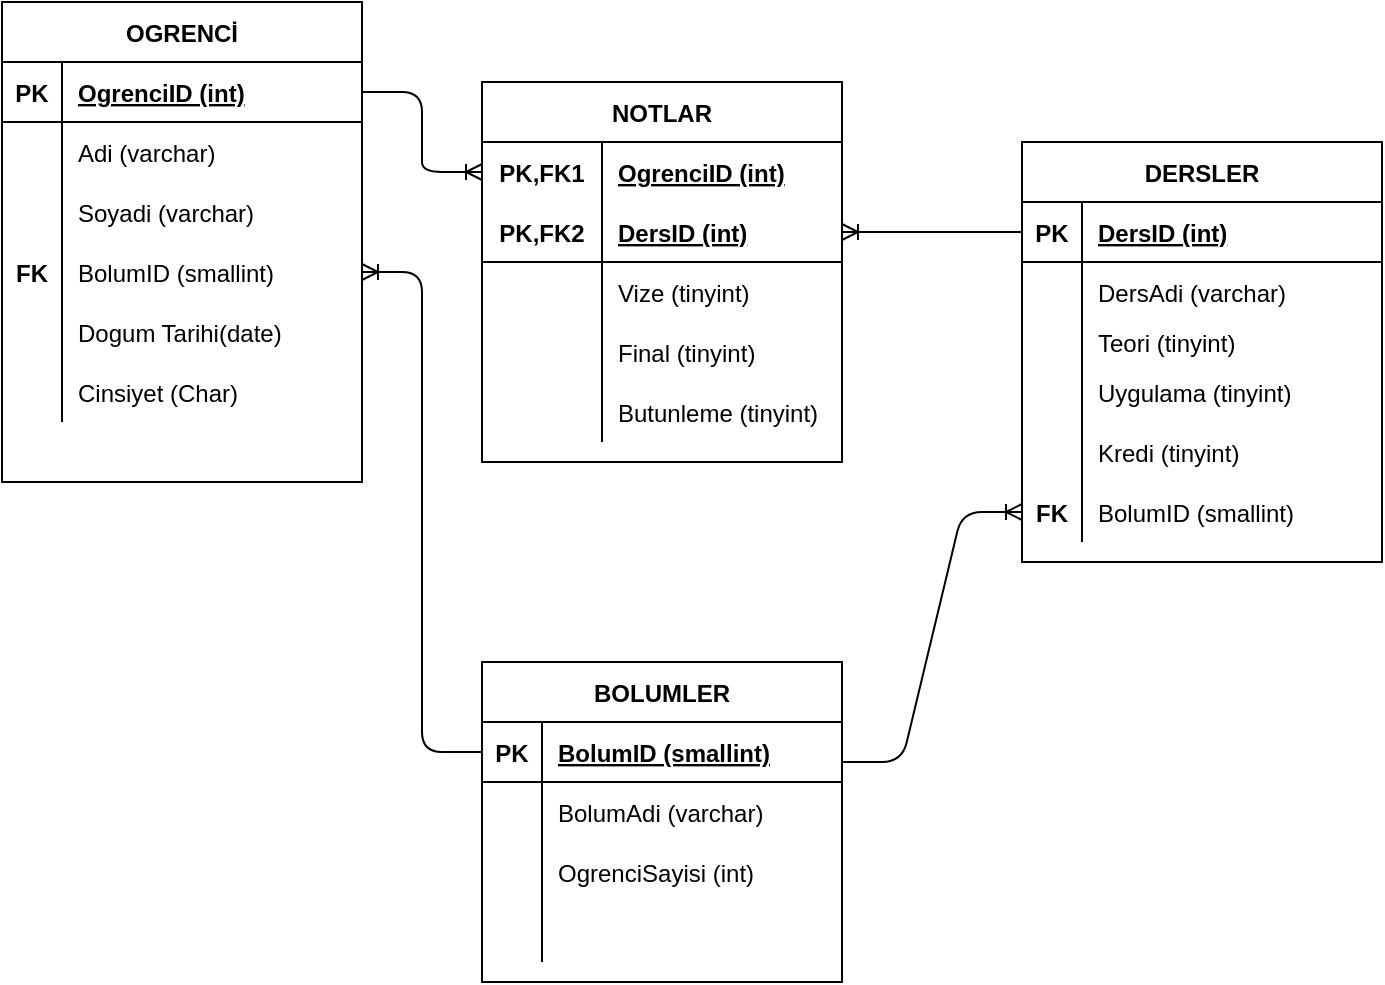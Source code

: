 <mxfile version="14.6.12" type="github">
  <diagram id="R2lEEEUBdFMjLlhIrx00" name="Page-1">
    <mxGraphModel dx="868" dy="482" grid="1" gridSize="10" guides="1" tooltips="1" connect="1" arrows="1" fold="1" page="1" pageScale="1" pageWidth="850" pageHeight="1100" math="0" shadow="0" extFonts="Permanent Marker^https://fonts.googleapis.com/css?family=Permanent+Marker">
      <root>
        <mxCell id="0" />
        <mxCell id="1" parent="0" />
        <mxCell id="D4Nxwyg57vVo66-qPh9i-23" value="OGRENCİ" style="shape=table;startSize=30;container=1;collapsible=1;childLayout=tableLayout;fixedRows=1;rowLines=0;fontStyle=1;align=center;resizeLast=1;" vertex="1" parent="1">
          <mxGeometry x="40" y="70" width="180" height="240" as="geometry" />
        </mxCell>
        <mxCell id="D4Nxwyg57vVo66-qPh9i-24" value="" style="shape=partialRectangle;collapsible=0;dropTarget=0;pointerEvents=0;fillColor=none;top=0;left=0;bottom=1;right=0;points=[[0,0.5],[1,0.5]];portConstraint=eastwest;" vertex="1" parent="D4Nxwyg57vVo66-qPh9i-23">
          <mxGeometry y="30" width="180" height="30" as="geometry" />
        </mxCell>
        <mxCell id="D4Nxwyg57vVo66-qPh9i-25" value="PK" style="shape=partialRectangle;connectable=0;fillColor=none;top=0;left=0;bottom=0;right=0;fontStyle=1;overflow=hidden;" vertex="1" parent="D4Nxwyg57vVo66-qPh9i-24">
          <mxGeometry width="30" height="30" as="geometry" />
        </mxCell>
        <mxCell id="D4Nxwyg57vVo66-qPh9i-26" value="OgrenciID (int)" style="shape=partialRectangle;connectable=0;fillColor=none;top=0;left=0;bottom=0;right=0;align=left;spacingLeft=6;fontStyle=5;overflow=hidden;" vertex="1" parent="D4Nxwyg57vVo66-qPh9i-24">
          <mxGeometry x="30" width="150" height="30" as="geometry" />
        </mxCell>
        <mxCell id="D4Nxwyg57vVo66-qPh9i-27" value="" style="shape=partialRectangle;collapsible=0;dropTarget=0;pointerEvents=0;fillColor=none;top=0;left=0;bottom=0;right=0;points=[[0,0.5],[1,0.5]];portConstraint=eastwest;" vertex="1" parent="D4Nxwyg57vVo66-qPh9i-23">
          <mxGeometry y="60" width="180" height="30" as="geometry" />
        </mxCell>
        <mxCell id="D4Nxwyg57vVo66-qPh9i-28" value="" style="shape=partialRectangle;connectable=0;fillColor=none;top=0;left=0;bottom=0;right=0;editable=1;overflow=hidden;" vertex="1" parent="D4Nxwyg57vVo66-qPh9i-27">
          <mxGeometry width="30" height="30" as="geometry" />
        </mxCell>
        <mxCell id="D4Nxwyg57vVo66-qPh9i-29" value="Adi (varchar)" style="shape=partialRectangle;connectable=0;fillColor=none;top=0;left=0;bottom=0;right=0;align=left;spacingLeft=6;overflow=hidden;" vertex="1" parent="D4Nxwyg57vVo66-qPh9i-27">
          <mxGeometry x="30" width="150" height="30" as="geometry" />
        </mxCell>
        <mxCell id="D4Nxwyg57vVo66-qPh9i-30" value="" style="shape=partialRectangle;collapsible=0;dropTarget=0;pointerEvents=0;fillColor=none;top=0;left=0;bottom=0;right=0;points=[[0,0.5],[1,0.5]];portConstraint=eastwest;" vertex="1" parent="D4Nxwyg57vVo66-qPh9i-23">
          <mxGeometry y="90" width="180" height="30" as="geometry" />
        </mxCell>
        <mxCell id="D4Nxwyg57vVo66-qPh9i-31" value="" style="shape=partialRectangle;connectable=0;fillColor=none;top=0;left=0;bottom=0;right=0;editable=1;overflow=hidden;" vertex="1" parent="D4Nxwyg57vVo66-qPh9i-30">
          <mxGeometry width="30" height="30" as="geometry" />
        </mxCell>
        <mxCell id="D4Nxwyg57vVo66-qPh9i-32" value="Soyadi (varchar)" style="shape=partialRectangle;connectable=0;fillColor=none;top=0;left=0;bottom=0;right=0;align=left;spacingLeft=6;overflow=hidden;" vertex="1" parent="D4Nxwyg57vVo66-qPh9i-30">
          <mxGeometry x="30" width="150" height="30" as="geometry" />
        </mxCell>
        <mxCell id="D4Nxwyg57vVo66-qPh9i-33" value="" style="shape=partialRectangle;collapsible=0;dropTarget=0;pointerEvents=0;fillColor=none;top=0;left=0;bottom=0;right=0;points=[[0,0.5],[1,0.5]];portConstraint=eastwest;" vertex="1" parent="D4Nxwyg57vVo66-qPh9i-23">
          <mxGeometry y="120" width="180" height="30" as="geometry" />
        </mxCell>
        <mxCell id="D4Nxwyg57vVo66-qPh9i-34" value="FK" style="shape=partialRectangle;connectable=0;fillColor=none;top=0;left=0;bottom=0;right=0;editable=1;overflow=hidden;fontStyle=1" vertex="1" parent="D4Nxwyg57vVo66-qPh9i-33">
          <mxGeometry width="30" height="30" as="geometry" />
        </mxCell>
        <mxCell id="D4Nxwyg57vVo66-qPh9i-35" value="BolumID (smallint)" style="shape=partialRectangle;connectable=0;fillColor=none;top=0;left=0;bottom=0;right=0;align=left;spacingLeft=6;overflow=hidden;" vertex="1" parent="D4Nxwyg57vVo66-qPh9i-33">
          <mxGeometry x="30" width="150" height="30" as="geometry" />
        </mxCell>
        <mxCell id="D4Nxwyg57vVo66-qPh9i-91" value="" style="shape=partialRectangle;collapsible=0;dropTarget=0;pointerEvents=0;fillColor=none;top=0;left=0;bottom=0;right=0;points=[[0,0.5],[1,0.5]];portConstraint=eastwest;" vertex="1" parent="D4Nxwyg57vVo66-qPh9i-23">
          <mxGeometry y="150" width="180" height="30" as="geometry" />
        </mxCell>
        <mxCell id="D4Nxwyg57vVo66-qPh9i-92" value="" style="shape=partialRectangle;connectable=0;fillColor=none;top=0;left=0;bottom=0;right=0;editable=1;overflow=hidden;" vertex="1" parent="D4Nxwyg57vVo66-qPh9i-91">
          <mxGeometry width="30" height="30" as="geometry" />
        </mxCell>
        <mxCell id="D4Nxwyg57vVo66-qPh9i-93" value="Dogum Tarihi(date)" style="shape=partialRectangle;connectable=0;fillColor=none;top=0;left=0;bottom=0;right=0;align=left;spacingLeft=6;overflow=hidden;" vertex="1" parent="D4Nxwyg57vVo66-qPh9i-91">
          <mxGeometry x="30" width="150" height="30" as="geometry" />
        </mxCell>
        <mxCell id="D4Nxwyg57vVo66-qPh9i-94" value="" style="shape=partialRectangle;collapsible=0;dropTarget=0;pointerEvents=0;fillColor=none;top=0;left=0;bottom=0;right=0;points=[[0,0.5],[1,0.5]];portConstraint=eastwest;" vertex="1" parent="D4Nxwyg57vVo66-qPh9i-23">
          <mxGeometry y="180" width="180" height="30" as="geometry" />
        </mxCell>
        <mxCell id="D4Nxwyg57vVo66-qPh9i-95" value="" style="shape=partialRectangle;connectable=0;fillColor=none;top=0;left=0;bottom=0;right=0;editable=1;overflow=hidden;" vertex="1" parent="D4Nxwyg57vVo66-qPh9i-94">
          <mxGeometry width="30" height="30" as="geometry" />
        </mxCell>
        <mxCell id="D4Nxwyg57vVo66-qPh9i-96" value="Cinsiyet (Char)" style="shape=partialRectangle;connectable=0;fillColor=none;top=0;left=0;bottom=0;right=0;align=left;spacingLeft=6;overflow=hidden;" vertex="1" parent="D4Nxwyg57vVo66-qPh9i-94">
          <mxGeometry x="30" width="150" height="30" as="geometry" />
        </mxCell>
        <mxCell id="D4Nxwyg57vVo66-qPh9i-39" value="NOTLAR" style="shape=table;startSize=30;container=1;collapsible=1;childLayout=tableLayout;fixedRows=1;rowLines=0;fontStyle=1;align=center;resizeLast=1;" vertex="1" parent="1">
          <mxGeometry x="280" y="110" width="180" height="190" as="geometry" />
        </mxCell>
        <mxCell id="D4Nxwyg57vVo66-qPh9i-40" value="" style="shape=partialRectangle;collapsible=0;dropTarget=0;pointerEvents=0;fillColor=none;top=0;left=0;bottom=0;right=0;points=[[0,0.5],[1,0.5]];portConstraint=eastwest;" vertex="1" parent="D4Nxwyg57vVo66-qPh9i-39">
          <mxGeometry y="30" width="180" height="30" as="geometry" />
        </mxCell>
        <mxCell id="D4Nxwyg57vVo66-qPh9i-41" value="PK,FK1" style="shape=partialRectangle;connectable=0;fillColor=none;top=0;left=0;bottom=0;right=0;fontStyle=1;overflow=hidden;" vertex="1" parent="D4Nxwyg57vVo66-qPh9i-40">
          <mxGeometry width="60" height="30" as="geometry" />
        </mxCell>
        <mxCell id="D4Nxwyg57vVo66-qPh9i-42" value="OgrenciID (int)" style="shape=partialRectangle;connectable=0;fillColor=none;top=0;left=0;bottom=0;right=0;align=left;spacingLeft=6;fontStyle=5;overflow=hidden;" vertex="1" parent="D4Nxwyg57vVo66-qPh9i-40">
          <mxGeometry x="60" width="120" height="30" as="geometry" />
        </mxCell>
        <mxCell id="D4Nxwyg57vVo66-qPh9i-43" value="" style="shape=partialRectangle;collapsible=0;dropTarget=0;pointerEvents=0;fillColor=none;top=0;left=0;bottom=1;right=0;points=[[0,0.5],[1,0.5]];portConstraint=eastwest;" vertex="1" parent="D4Nxwyg57vVo66-qPh9i-39">
          <mxGeometry y="60" width="180" height="30" as="geometry" />
        </mxCell>
        <mxCell id="D4Nxwyg57vVo66-qPh9i-44" value="PK,FK2" style="shape=partialRectangle;connectable=0;fillColor=none;top=0;left=0;bottom=0;right=0;fontStyle=1;overflow=hidden;" vertex="1" parent="D4Nxwyg57vVo66-qPh9i-43">
          <mxGeometry width="60" height="30" as="geometry" />
        </mxCell>
        <mxCell id="D4Nxwyg57vVo66-qPh9i-45" value="DersID (int)" style="shape=partialRectangle;connectable=0;fillColor=none;top=0;left=0;bottom=0;right=0;align=left;spacingLeft=6;fontStyle=5;overflow=hidden;" vertex="1" parent="D4Nxwyg57vVo66-qPh9i-43">
          <mxGeometry x="60" width="120" height="30" as="geometry" />
        </mxCell>
        <mxCell id="D4Nxwyg57vVo66-qPh9i-46" value="" style="shape=partialRectangle;collapsible=0;dropTarget=0;pointerEvents=0;fillColor=none;top=0;left=0;bottom=0;right=0;points=[[0,0.5],[1,0.5]];portConstraint=eastwest;" vertex="1" parent="D4Nxwyg57vVo66-qPh9i-39">
          <mxGeometry y="90" width="180" height="30" as="geometry" />
        </mxCell>
        <mxCell id="D4Nxwyg57vVo66-qPh9i-47" value="" style="shape=partialRectangle;connectable=0;fillColor=none;top=0;left=0;bottom=0;right=0;editable=1;overflow=hidden;" vertex="1" parent="D4Nxwyg57vVo66-qPh9i-46">
          <mxGeometry width="60" height="30" as="geometry" />
        </mxCell>
        <mxCell id="D4Nxwyg57vVo66-qPh9i-48" value="Vize (tinyint)" style="shape=partialRectangle;connectable=0;fillColor=none;top=0;left=0;bottom=0;right=0;align=left;spacingLeft=6;overflow=hidden;" vertex="1" parent="D4Nxwyg57vVo66-qPh9i-46">
          <mxGeometry x="60" width="120" height="30" as="geometry" />
        </mxCell>
        <mxCell id="D4Nxwyg57vVo66-qPh9i-49" value="" style="shape=partialRectangle;collapsible=0;dropTarget=0;pointerEvents=0;fillColor=none;top=0;left=0;bottom=0;right=0;points=[[0,0.5],[1,0.5]];portConstraint=eastwest;" vertex="1" parent="D4Nxwyg57vVo66-qPh9i-39">
          <mxGeometry y="120" width="180" height="30" as="geometry" />
        </mxCell>
        <mxCell id="D4Nxwyg57vVo66-qPh9i-50" value="" style="shape=partialRectangle;connectable=0;fillColor=none;top=0;left=0;bottom=0;right=0;editable=1;overflow=hidden;" vertex="1" parent="D4Nxwyg57vVo66-qPh9i-49">
          <mxGeometry width="60" height="30" as="geometry" />
        </mxCell>
        <mxCell id="D4Nxwyg57vVo66-qPh9i-51" value="Final (tinyint)" style="shape=partialRectangle;connectable=0;fillColor=none;top=0;left=0;bottom=0;right=0;align=left;spacingLeft=6;overflow=hidden;" vertex="1" parent="D4Nxwyg57vVo66-qPh9i-49">
          <mxGeometry x="60" width="120" height="30" as="geometry" />
        </mxCell>
        <mxCell id="D4Nxwyg57vVo66-qPh9i-97" value="" style="shape=partialRectangle;collapsible=0;dropTarget=0;pointerEvents=0;fillColor=none;top=0;left=0;bottom=0;right=0;points=[[0,0.5],[1,0.5]];portConstraint=eastwest;" vertex="1" parent="D4Nxwyg57vVo66-qPh9i-39">
          <mxGeometry y="150" width="180" height="30" as="geometry" />
        </mxCell>
        <mxCell id="D4Nxwyg57vVo66-qPh9i-98" value="" style="shape=partialRectangle;connectable=0;fillColor=none;top=0;left=0;bottom=0;right=0;editable=1;overflow=hidden;" vertex="1" parent="D4Nxwyg57vVo66-qPh9i-97">
          <mxGeometry width="60" height="30" as="geometry" />
        </mxCell>
        <mxCell id="D4Nxwyg57vVo66-qPh9i-99" value="Butunleme (tinyint)" style="shape=partialRectangle;connectable=0;fillColor=none;top=0;left=0;bottom=0;right=0;align=left;spacingLeft=6;overflow=hidden;" vertex="1" parent="D4Nxwyg57vVo66-qPh9i-97">
          <mxGeometry x="60" width="120" height="30" as="geometry" />
        </mxCell>
        <mxCell id="D4Nxwyg57vVo66-qPh9i-65" value="DERSLER" style="shape=table;startSize=30;container=1;collapsible=1;childLayout=tableLayout;fixedRows=1;rowLines=0;fontStyle=1;align=center;resizeLast=1;" vertex="1" parent="1">
          <mxGeometry x="550" y="140" width="180" height="210" as="geometry" />
        </mxCell>
        <mxCell id="D4Nxwyg57vVo66-qPh9i-66" value="" style="shape=partialRectangle;collapsible=0;dropTarget=0;pointerEvents=0;fillColor=none;top=0;left=0;bottom=1;right=0;points=[[0,0.5],[1,0.5]];portConstraint=eastwest;" vertex="1" parent="D4Nxwyg57vVo66-qPh9i-65">
          <mxGeometry y="30" width="180" height="30" as="geometry" />
        </mxCell>
        <mxCell id="D4Nxwyg57vVo66-qPh9i-67" value="PK" style="shape=partialRectangle;connectable=0;fillColor=none;top=0;left=0;bottom=0;right=0;fontStyle=1;overflow=hidden;" vertex="1" parent="D4Nxwyg57vVo66-qPh9i-66">
          <mxGeometry width="30" height="30" as="geometry" />
        </mxCell>
        <mxCell id="D4Nxwyg57vVo66-qPh9i-68" value="DersID (int)" style="shape=partialRectangle;connectable=0;fillColor=none;top=0;left=0;bottom=0;right=0;align=left;spacingLeft=6;fontStyle=5;overflow=hidden;" vertex="1" parent="D4Nxwyg57vVo66-qPh9i-66">
          <mxGeometry x="30" width="150" height="30" as="geometry" />
        </mxCell>
        <mxCell id="D4Nxwyg57vVo66-qPh9i-69" value="" style="shape=partialRectangle;collapsible=0;dropTarget=0;pointerEvents=0;fillColor=none;top=0;left=0;bottom=0;right=0;points=[[0,0.5],[1,0.5]];portConstraint=eastwest;" vertex="1" parent="D4Nxwyg57vVo66-qPh9i-65">
          <mxGeometry y="60" width="180" height="30" as="geometry" />
        </mxCell>
        <mxCell id="D4Nxwyg57vVo66-qPh9i-70" value="" style="shape=partialRectangle;connectable=0;fillColor=none;top=0;left=0;bottom=0;right=0;editable=1;overflow=hidden;" vertex="1" parent="D4Nxwyg57vVo66-qPh9i-69">
          <mxGeometry width="30" height="30" as="geometry" />
        </mxCell>
        <mxCell id="D4Nxwyg57vVo66-qPh9i-71" value="DersAdi (varchar)" style="shape=partialRectangle;connectable=0;fillColor=none;top=0;left=0;bottom=0;right=0;align=left;spacingLeft=6;overflow=hidden;" vertex="1" parent="D4Nxwyg57vVo66-qPh9i-69">
          <mxGeometry x="30" width="150" height="30" as="geometry" />
        </mxCell>
        <mxCell id="D4Nxwyg57vVo66-qPh9i-72" value="" style="shape=partialRectangle;collapsible=0;dropTarget=0;pointerEvents=0;fillColor=none;top=0;left=0;bottom=0;right=0;points=[[0,0.5],[1,0.5]];portConstraint=eastwest;" vertex="1" parent="D4Nxwyg57vVo66-qPh9i-65">
          <mxGeometry y="90" width="180" height="20" as="geometry" />
        </mxCell>
        <mxCell id="D4Nxwyg57vVo66-qPh9i-73" value="" style="shape=partialRectangle;connectable=0;fillColor=none;top=0;left=0;bottom=0;right=0;editable=1;overflow=hidden;" vertex="1" parent="D4Nxwyg57vVo66-qPh9i-72">
          <mxGeometry width="30" height="20" as="geometry" />
        </mxCell>
        <mxCell id="D4Nxwyg57vVo66-qPh9i-74" value="Teori (tinyint)" style="shape=partialRectangle;connectable=0;fillColor=none;top=0;left=0;bottom=0;right=0;align=left;spacingLeft=6;overflow=hidden;" vertex="1" parent="D4Nxwyg57vVo66-qPh9i-72">
          <mxGeometry x="30" width="150" height="20" as="geometry" />
        </mxCell>
        <mxCell id="D4Nxwyg57vVo66-qPh9i-75" value="" style="shape=partialRectangle;collapsible=0;dropTarget=0;pointerEvents=0;fillColor=none;top=0;left=0;bottom=0;right=0;points=[[0,0.5],[1,0.5]];portConstraint=eastwest;" vertex="1" parent="D4Nxwyg57vVo66-qPh9i-65">
          <mxGeometry y="110" width="180" height="30" as="geometry" />
        </mxCell>
        <mxCell id="D4Nxwyg57vVo66-qPh9i-76" value="" style="shape=partialRectangle;connectable=0;fillColor=none;top=0;left=0;bottom=0;right=0;editable=1;overflow=hidden;" vertex="1" parent="D4Nxwyg57vVo66-qPh9i-75">
          <mxGeometry width="30" height="30" as="geometry" />
        </mxCell>
        <mxCell id="D4Nxwyg57vVo66-qPh9i-77" value="Uygulama (tinyint)" style="shape=partialRectangle;connectable=0;fillColor=none;top=0;left=0;bottom=0;right=0;align=left;spacingLeft=6;overflow=hidden;" vertex="1" parent="D4Nxwyg57vVo66-qPh9i-75">
          <mxGeometry x="30" width="150" height="30" as="geometry" />
        </mxCell>
        <mxCell id="D4Nxwyg57vVo66-qPh9i-103" value="" style="shape=partialRectangle;collapsible=0;dropTarget=0;pointerEvents=0;fillColor=none;top=0;left=0;bottom=0;right=0;points=[[0,0.5],[1,0.5]];portConstraint=eastwest;" vertex="1" parent="D4Nxwyg57vVo66-qPh9i-65">
          <mxGeometry y="140" width="180" height="30" as="geometry" />
        </mxCell>
        <mxCell id="D4Nxwyg57vVo66-qPh9i-104" value="" style="shape=partialRectangle;connectable=0;fillColor=none;top=0;left=0;bottom=0;right=0;editable=1;overflow=hidden;" vertex="1" parent="D4Nxwyg57vVo66-qPh9i-103">
          <mxGeometry width="30" height="30" as="geometry" />
        </mxCell>
        <mxCell id="D4Nxwyg57vVo66-qPh9i-105" value="Kredi (tinyint)" style="shape=partialRectangle;connectable=0;fillColor=none;top=0;left=0;bottom=0;right=0;align=left;spacingLeft=6;overflow=hidden;" vertex="1" parent="D4Nxwyg57vVo66-qPh9i-103">
          <mxGeometry x="30" width="150" height="30" as="geometry" />
        </mxCell>
        <mxCell id="D4Nxwyg57vVo66-qPh9i-106" value="" style="shape=partialRectangle;collapsible=0;dropTarget=0;pointerEvents=0;fillColor=none;top=0;left=0;bottom=0;right=0;points=[[0,0.5],[1,0.5]];portConstraint=eastwest;" vertex="1" parent="D4Nxwyg57vVo66-qPh9i-65">
          <mxGeometry y="170" width="180" height="30" as="geometry" />
        </mxCell>
        <mxCell id="D4Nxwyg57vVo66-qPh9i-107" value="FK" style="shape=partialRectangle;connectable=0;fillColor=none;top=0;left=0;bottom=0;right=0;editable=1;overflow=hidden;fontStyle=1" vertex="1" parent="D4Nxwyg57vVo66-qPh9i-106">
          <mxGeometry width="30" height="30" as="geometry" />
        </mxCell>
        <mxCell id="D4Nxwyg57vVo66-qPh9i-108" value="BolumID (smallint)" style="shape=partialRectangle;connectable=0;fillColor=none;top=0;left=0;bottom=0;right=0;align=left;spacingLeft=6;overflow=hidden;" vertex="1" parent="D4Nxwyg57vVo66-qPh9i-106">
          <mxGeometry x="30" width="150" height="30" as="geometry" />
        </mxCell>
        <mxCell id="D4Nxwyg57vVo66-qPh9i-78" value="BOLUMLER" style="shape=table;startSize=30;container=1;collapsible=1;childLayout=tableLayout;fixedRows=1;rowLines=0;fontStyle=1;align=center;resizeLast=1;" vertex="1" parent="1">
          <mxGeometry x="280" y="400" width="180" height="160" as="geometry" />
        </mxCell>
        <mxCell id="D4Nxwyg57vVo66-qPh9i-79" value="" style="shape=partialRectangle;collapsible=0;dropTarget=0;pointerEvents=0;fillColor=none;top=0;left=0;bottom=1;right=0;points=[[0,0.5],[1,0.5]];portConstraint=eastwest;" vertex="1" parent="D4Nxwyg57vVo66-qPh9i-78">
          <mxGeometry y="30" width="180" height="30" as="geometry" />
        </mxCell>
        <mxCell id="D4Nxwyg57vVo66-qPh9i-80" value="PK" style="shape=partialRectangle;connectable=0;fillColor=none;top=0;left=0;bottom=0;right=0;fontStyle=1;overflow=hidden;" vertex="1" parent="D4Nxwyg57vVo66-qPh9i-79">
          <mxGeometry width="30" height="30" as="geometry" />
        </mxCell>
        <mxCell id="D4Nxwyg57vVo66-qPh9i-81" value="BolumID (smallint)" style="shape=partialRectangle;connectable=0;fillColor=none;top=0;left=0;bottom=0;right=0;align=left;spacingLeft=6;fontStyle=5;overflow=hidden;" vertex="1" parent="D4Nxwyg57vVo66-qPh9i-79">
          <mxGeometry x="30" width="150" height="30" as="geometry" />
        </mxCell>
        <mxCell id="D4Nxwyg57vVo66-qPh9i-82" value="" style="shape=partialRectangle;collapsible=0;dropTarget=0;pointerEvents=0;fillColor=none;top=0;left=0;bottom=0;right=0;points=[[0,0.5],[1,0.5]];portConstraint=eastwest;" vertex="1" parent="D4Nxwyg57vVo66-qPh9i-78">
          <mxGeometry y="60" width="180" height="30" as="geometry" />
        </mxCell>
        <mxCell id="D4Nxwyg57vVo66-qPh9i-83" value="" style="shape=partialRectangle;connectable=0;fillColor=none;top=0;left=0;bottom=0;right=0;editable=1;overflow=hidden;" vertex="1" parent="D4Nxwyg57vVo66-qPh9i-82">
          <mxGeometry width="30" height="30" as="geometry" />
        </mxCell>
        <mxCell id="D4Nxwyg57vVo66-qPh9i-84" value="BolumAdi (varchar)" style="shape=partialRectangle;connectable=0;fillColor=none;top=0;left=0;bottom=0;right=0;align=left;spacingLeft=6;overflow=hidden;" vertex="1" parent="D4Nxwyg57vVo66-qPh9i-82">
          <mxGeometry x="30" width="150" height="30" as="geometry" />
        </mxCell>
        <mxCell id="D4Nxwyg57vVo66-qPh9i-85" value="" style="shape=partialRectangle;collapsible=0;dropTarget=0;pointerEvents=0;fillColor=none;top=0;left=0;bottom=0;right=0;points=[[0,0.5],[1,0.5]];portConstraint=eastwest;" vertex="1" parent="D4Nxwyg57vVo66-qPh9i-78">
          <mxGeometry y="90" width="180" height="30" as="geometry" />
        </mxCell>
        <mxCell id="D4Nxwyg57vVo66-qPh9i-86" value="" style="shape=partialRectangle;connectable=0;fillColor=none;top=0;left=0;bottom=0;right=0;editable=1;overflow=hidden;" vertex="1" parent="D4Nxwyg57vVo66-qPh9i-85">
          <mxGeometry width="30" height="30" as="geometry" />
        </mxCell>
        <mxCell id="D4Nxwyg57vVo66-qPh9i-87" value="OgrenciSayisi (int)" style="shape=partialRectangle;connectable=0;fillColor=none;top=0;left=0;bottom=0;right=0;align=left;spacingLeft=6;overflow=hidden;" vertex="1" parent="D4Nxwyg57vVo66-qPh9i-85">
          <mxGeometry x="30" width="150" height="30" as="geometry" />
        </mxCell>
        <mxCell id="D4Nxwyg57vVo66-qPh9i-88" value="" style="shape=partialRectangle;collapsible=0;dropTarget=0;pointerEvents=0;fillColor=none;top=0;left=0;bottom=0;right=0;points=[[0,0.5],[1,0.5]];portConstraint=eastwest;" vertex="1" parent="D4Nxwyg57vVo66-qPh9i-78">
          <mxGeometry y="120" width="180" height="30" as="geometry" />
        </mxCell>
        <mxCell id="D4Nxwyg57vVo66-qPh9i-89" value="" style="shape=partialRectangle;connectable=0;fillColor=none;top=0;left=0;bottom=0;right=0;editable=1;overflow=hidden;" vertex="1" parent="D4Nxwyg57vVo66-qPh9i-88">
          <mxGeometry width="30" height="30" as="geometry" />
        </mxCell>
        <mxCell id="D4Nxwyg57vVo66-qPh9i-90" value="" style="shape=partialRectangle;connectable=0;fillColor=none;top=0;left=0;bottom=0;right=0;align=left;spacingLeft=6;overflow=hidden;" vertex="1" parent="D4Nxwyg57vVo66-qPh9i-88">
          <mxGeometry x="30" width="150" height="30" as="geometry" />
        </mxCell>
        <mxCell id="D4Nxwyg57vVo66-qPh9i-100" value="" style="edgeStyle=entityRelationEdgeStyle;fontSize=12;html=1;endArrow=ERoneToMany;exitX=1;exitY=0.5;exitDx=0;exitDy=0;" edge="1" parent="1" source="D4Nxwyg57vVo66-qPh9i-24" target="D4Nxwyg57vVo66-qPh9i-40">
          <mxGeometry width="100" height="100" relative="1" as="geometry">
            <mxPoint x="200" y="220" as="sourcePoint" />
            <mxPoint x="300" y="120" as="targetPoint" />
          </mxGeometry>
        </mxCell>
        <mxCell id="D4Nxwyg57vVo66-qPh9i-101" value="" style="edgeStyle=entityRelationEdgeStyle;fontSize=12;html=1;endArrow=ERoneToMany;exitX=0;exitY=0.5;exitDx=0;exitDy=0;entryX=1;entryY=0.5;entryDx=0;entryDy=0;" edge="1" parent="1" source="D4Nxwyg57vVo66-qPh9i-79" target="D4Nxwyg57vVo66-qPh9i-33">
          <mxGeometry width="100" height="100" relative="1" as="geometry">
            <mxPoint x="380" y="370" as="sourcePoint" />
            <mxPoint x="480" y="270" as="targetPoint" />
          </mxGeometry>
        </mxCell>
        <mxCell id="D4Nxwyg57vVo66-qPh9i-102" value="" style="edgeStyle=entityRelationEdgeStyle;fontSize=12;html=1;endArrow=ERoneToMany;entryX=1;entryY=0.5;entryDx=0;entryDy=0;exitX=0;exitY=0.5;exitDx=0;exitDy=0;" edge="1" parent="1" source="D4Nxwyg57vVo66-qPh9i-66" target="D4Nxwyg57vVo66-qPh9i-43">
          <mxGeometry width="100" height="100" relative="1" as="geometry">
            <mxPoint x="380" y="370" as="sourcePoint" />
            <mxPoint x="480" y="270" as="targetPoint" />
          </mxGeometry>
        </mxCell>
        <mxCell id="D4Nxwyg57vVo66-qPh9i-109" value="" style="edgeStyle=entityRelationEdgeStyle;fontSize=12;html=1;endArrow=ERoneToMany;entryX=0;entryY=0.5;entryDx=0;entryDy=0;" edge="1" parent="1" target="D4Nxwyg57vVo66-qPh9i-106">
          <mxGeometry width="100" height="100" relative="1" as="geometry">
            <mxPoint x="460" y="450" as="sourcePoint" />
            <mxPoint x="560" y="350" as="targetPoint" />
          </mxGeometry>
        </mxCell>
      </root>
    </mxGraphModel>
  </diagram>
</mxfile>
